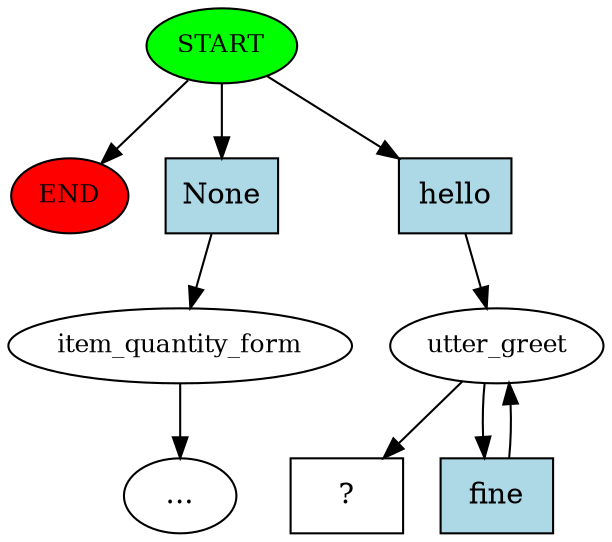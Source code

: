 digraph  {
0 [class="start active", fillcolor=green, fontsize=12, label=START, style=filled];
"-1" [class=end, fillcolor=red, fontsize=12, label=END, style=filled];
1 [class="", fontsize=12, label=item_quantity_form];
"-3" [class=ellipsis, label="..."];
2 [class=active, fontsize=12, label=utter_greet];
4 [class="intent dashed active", label="  ?  ", shape=rect];
5 [class=intent, fillcolor=lightblue, label=None, shape=rect, style=filled];
6 [class="intent active", fillcolor=lightblue, label=hello, shape=rect, style=filled];
7 [class="intent active", fillcolor=lightblue, label=fine, shape=rect, style=filled];
0 -> "-1"  [class="", key=NONE, label=""];
0 -> 5  [class="", key=0];
0 -> 6  [class=active, key=0];
1 -> "-3"  [class="", key=NONE, label=""];
2 -> 4  [class=active, key=NONE, label=""];
2 -> 7  [class=active, key=0];
5 -> 1  [class="", key=0];
6 -> 2  [class=active, key=0];
7 -> 2  [class=active, key=0];
}
